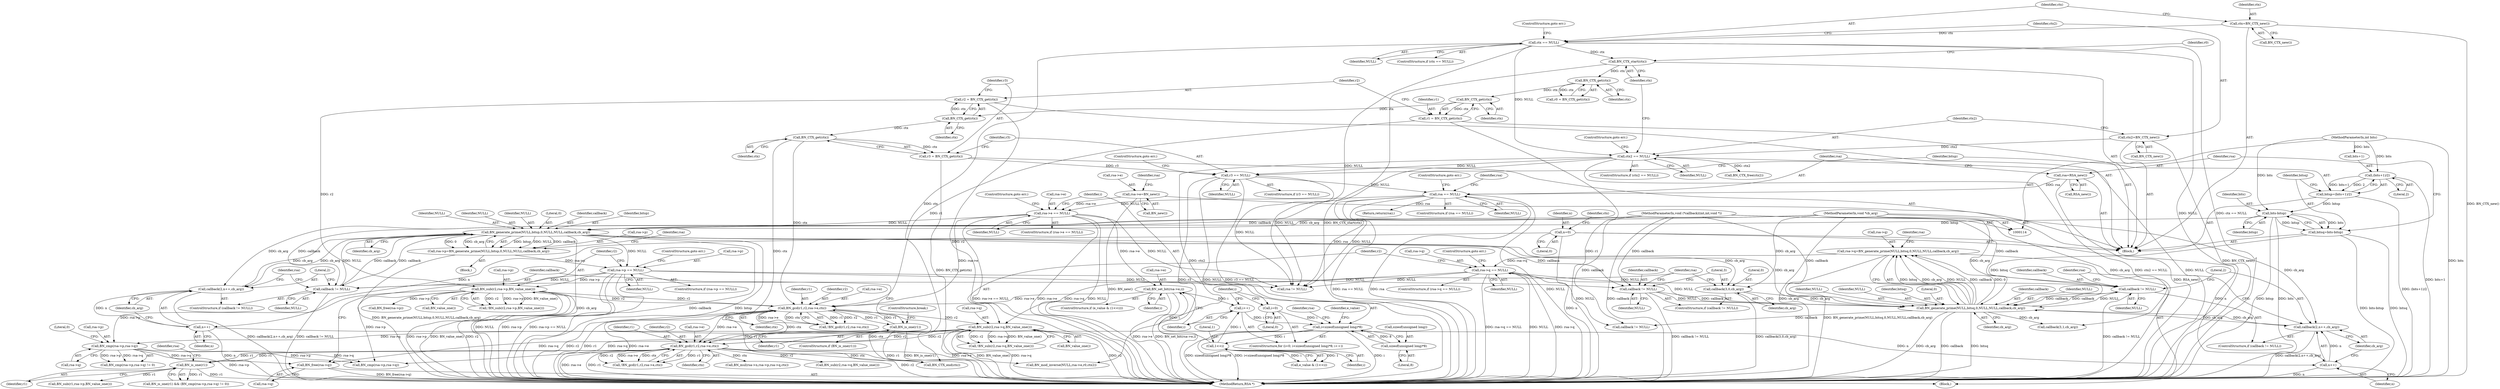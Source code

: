 digraph "1_openssl_db82b8f9bd432a59aea8e1014694e15fc457c2bb@API" {
"1000384" [label="(Call,BN_free(rsa->q))"];
"1000366" [label="(Call,BN_cmp(rsa->p,rsa->q))"];
"1000279" [label="(Call,BN_sub(r2,rsa->p,BN_value_one()))"];
"1000187" [label="(Call,r2 = BN_CTX_get(ctx))"];
"1000189" [label="(Call,BN_CTX_get(ctx))"];
"1000185" [label="(Call,BN_CTX_get(ctx))"];
"1000181" [label="(Call,BN_CTX_get(ctx))"];
"1000177" [label="(Call,BN_CTX_start(ctx))"];
"1000165" [label="(Call,ctx == NULL)"];
"1000161" [label="(Call,ctx=BN_CTX_new())"];
"1000288" [label="(Call,BN_gcd(r1,r2,rsa->e,ctx))"];
"1000297" [label="(Call,BN_is_one(r1))"];
"1000183" [label="(Call,r1 = BN_CTX_get(ctx))"];
"1000226" [label="(Call,rsa->e == NULL)"];
"1000220" [label="(Call,rsa->e=BN_new())"];
"1000216" [label="(Call,rsa == NULL)"];
"1000212" [label="(Call,rsa=RSA_new())"];
"1000196" [label="(Call,r3 == NULL)"];
"1000191" [label="(Call,r3 = BN_CTX_get(ctx))"];
"1000193" [label="(Call,BN_CTX_get(ctx))"];
"1000173" [label="(Call,ctx2 == NULL)"];
"1000169" [label="(Call,ctx2=BN_CTX_new())"];
"1000251" [label="(Call,BN_set_bit(rsa->e,i))"];
"1000248" [label="(Call,1<<i)"];
"1000236" [label="(Call,i<sizeof(unsigned long)*8)"];
"1000233" [label="(Call,i=0)"];
"1000242" [label="(Call,i++)"];
"1000238" [label="(Call,sizeof(unsigned long)*8)"];
"1000271" [label="(Call,rsa->p == NULL)"];
"1000258" [label="(Call,rsa->p=BN_generate_prime(NULL,bitsp,0,NULL,NULL,callback,cb_arg))"];
"1000262" [label="(Call,BN_generate_prime(NULL,bitsp,0,NULL,NULL,callback,cb_arg))"];
"1000301" [label="(Call,callback != NULL)"];
"1000117" [label="(MethodParameterIn,void (*callback)(int,int,void *))"];
"1000209" [label="(Call,bits-bitsp)"];
"1000115" [label="(MethodParameterIn,int bits)"];
"1000200" [label="(Call,bitsp=(bits+1)/2)"];
"1000202" [label="(Call,(bits+1)/2)"];
"1000304" [label="(Call,callback(2,n++,cb_arg))"];
"1000306" [label="(Call,n++)"];
"1000149" [label="(Call,n=0)"];
"1000118" [label="(MethodParameterIn,void *cb_arg)"];
"1000344" [label="(Call,BN_sub(r2,rsa->q,BN_value_one()))"];
"1000353" [label="(Call,BN_gcd(r1,r2,rsa->e,ctx))"];
"1000363" [label="(Call,BN_is_one(r1))"];
"1000336" [label="(Call,rsa->q == NULL)"];
"1000323" [label="(Call,rsa->q=BN_generate_prime(NULL,bitsq,0,NULL,NULL,callback,cb_arg))"];
"1000327" [label="(Call,BN_generate_prime(NULL,bitsq,0,NULL,NULL,callback,cb_arg))"];
"1000314" [label="(Call,callback != NULL)"];
"1000376" [label="(Call,callback != NULL)"];
"1000207" [label="(Call,bitsq=bits-bitsp)"];
"1000379" [label="(Call,callback(2,n++,cb_arg))"];
"1000381" [label="(Call,n++)"];
"1000317" [label="(Call,callback(3,0,cb_arg))"];
"1000334" [label="(Identifier,cb_arg)"];
"1000219" [label="(ControlStructure,goto err;)"];
"1000389" [label="(Call,callback != NULL)"];
"1000264" [label="(Identifier,bitsp)"];
"1000211" [label="(Identifier,bitsp)"];
"1000246" [label="(Call,e_value & (1<<i))"];
"1000336" [label="(Call,rsa->q == NULL)"];
"1000119" [label="(Block,)"];
"1000251" [label="(Call,BN_set_bit(rsa->e,i))"];
"1000243" [label="(Identifier,i)"];
"1000202" [label="(Call,(bits+1)/2)"];
"1000597" [label="(Return,return(rsa);)"];
"1000216" [label="(Call,rsa == NULL)"];
"1000325" [label="(Identifier,rsa)"];
"1000208" [label="(Identifier,bitsq)"];
"1000298" [label="(Identifier,r1)"];
"1000392" [label="(Call,callback(3,1,cb_arg))"];
"1000333" [label="(Identifier,callback)"];
"1000224" [label="(Call,BN_new())"];
"1000167" [label="(Identifier,NULL)"];
"1000578" [label="(Call,BN_CTX_end(ctx))"];
"1000201" [label="(Identifier,bitsp)"];
"1000263" [label="(Identifier,NULL)"];
"1000324" [label="(Call,rsa->q)"];
"1000210" [label="(Identifier,bits)"];
"1000296" [label="(ControlStructure,if (BN_is_one(r1)))"];
"1000155" [label="(Identifier,ctx)"];
"1000289" [label="(Identifier,r1)"];
"1000270" [label="(ControlStructure,if (rsa->p == NULL))"];
"1000346" [label="(Call,rsa->q)"];
"1000174" [label="(Identifier,ctx2)"];
"1000315" [label="(Identifier,callback)"];
"1000378" [label="(Identifier,NULL)"];
"1000302" [label="(Identifier,callback)"];
"1000284" [label="(Call,BN_value_one())"];
"1000582" [label="(Call,BN_CTX_free(ctx2))"];
"1000209" [label="(Call,bits-bitsp)"];
"1000332" [label="(Identifier,NULL)"];
"1000272" [label="(Call,rsa->p)"];
"1000177" [label="(Call,BN_CTX_start(ctx))"];
"1000231" [label="(ControlStructure,goto err;)"];
"1000225" [label="(ControlStructure,if (rsa->e == NULL))"];
"1000343" [label="(Call,!BN_sub(r2,rsa->q,BN_value_one()))"];
"1000331" [label="(Identifier,NULL)"];
"1000257" [label="(Block,)"];
"1000338" [label="(Identifier,rsa)"];
"1000250" [label="(Identifier,i)"];
"1000179" [label="(Call,r0 = BN_CTX_get(ctx))"];
"1000195" [label="(ControlStructure,if (r3 == NULL))"];
"1000290" [label="(Identifier,r2)"];
"1000151" [label="(Literal,0)"];
"1000306" [label="(Call,n++)"];
"1000193" [label="(Call,BN_CTX_get(ctx))"];
"1000322" [label="(Block,)"];
"1000291" [label="(Call,rsa->e)"];
"1000269" [label="(Identifier,cb_arg)"];
"1000118" [label="(MethodParameterIn,void *cb_arg)"];
"1000297" [label="(Call,BN_is_one(r1))"];
"1000149" [label="(Call,n=0)"];
"1000311" [label="(Identifier,rsa)"];
"1000317" [label="(Call,callback(3,0,cb_arg))"];
"1000169" [label="(Call,ctx2=BN_CTX_new())"];
"1000381" [label="(Call,n++)"];
"1000294" [label="(Identifier,ctx)"];
"1000235" [label="(Literal,0)"];
"1000368" [label="(Identifier,rsa)"];
"1000212" [label="(Call,rsa=RSA_new())"];
"1000172" [label="(ControlStructure,if (ctx2 == NULL))"];
"1000345" [label="(Identifier,r2)"];
"1000366" [label="(Call,BN_cmp(rsa->p,rsa->q))"];
"1000398" [label="(Call,BN_cmp(rsa->p,rsa->q))"];
"1000288" [label="(Call,BN_gcd(r1,r2,rsa->e,ctx))"];
"1000589" [label="(Call,rsa != NULL)"];
"1000480" [label="(Call,BN_mod_inverse(NULL,rsa->e,r0,ctx2))"];
"1000276" [label="(ControlStructure,goto err;)"];
"1000115" [label="(MethodParameterIn,int bits)"];
"1000173" [label="(Call,ctx2 == NULL)"];
"1000206" [label="(Literal,2)"];
"1000226" [label="(Call,rsa->e == NULL)"];
"1000280" [label="(Identifier,r2)"];
"1000186" [label="(Identifier,ctx)"];
"1000176" [label="(ControlStructure,goto err;)"];
"1000352" [label="(Call,!BN_gcd(r1,r2,rsa->e,ctx))"];
"1000301" [label="(Call,callback != NULL)"];
"1000287" [label="(Call,!BN_gcd(r1,r2,rsa->e,ctx))"];
"1000382" [label="(Identifier,n)"];
"1000370" [label="(Call,rsa->q)"];
"1000166" [label="(Identifier,ctx)"];
"1000248" [label="(Call,1<<i)"];
"1000354" [label="(Identifier,r1)"];
"1000299" [label="(ControlStructure,break;)"];
"1000376" [label="(Call,callback != NULL)"];
"1000184" [label="(Identifier,r1)"];
"1000275" [label="(Identifier,NULL)"];
"1000259" [label="(Call,rsa->p)"];
"1000318" [label="(Literal,3)"];
"1000197" [label="(Identifier,r3)"];
"1000305" [label="(Literal,2)"];
"1000194" [label="(Identifier,ctx)"];
"1000353" [label="(Call,BN_gcd(r1,r2,rsa->e,ctx))"];
"1000214" [label="(Call,RSA_new())"];
"1000367" [label="(Call,rsa->p)"];
"1000335" [label="(ControlStructure,if (rsa->q == NULL))"];
"1000385" [label="(Call,rsa->q)"];
"1000314" [label="(Call,callback != NULL)"];
"1000217" [label="(Identifier,rsa)"];
"1000255" [label="(Identifier,i)"];
"1000183" [label="(Call,r1 = BN_CTX_get(ctx))"];
"1000267" [label="(Identifier,NULL)"];
"1000232" [label="(ControlStructure,for (i=0; i<sizeof(unsigned long)*8; i++))"];
"1000271" [label="(Call,rsa->p == NULL)"];
"1000165" [label="(Call,ctx == NULL)"];
"1000323" [label="(Call,rsa->q=BN_generate_prime(NULL,bitsq,0,NULL,NULL,callback,cb_arg))"];
"1000599" [label="(MethodReturn,RSA *)"];
"1000300" [label="(ControlStructure,if (callback != NULL))"];
"1000320" [label="(Identifier,cb_arg)"];
"1000307" [label="(Identifier,n)"];
"1000162" [label="(Identifier,ctx)"];
"1000266" [label="(Identifier,NULL)"];
"1000328" [label="(Identifier,NULL)"];
"1000379" [label="(Call,callback(2,n++,cb_arg))"];
"1000363" [label="(Call,BN_is_one(r1))"];
"1000273" [label="(Identifier,rsa)"];
"1000281" [label="(Call,rsa->p)"];
"1000171" [label="(Call,BN_CTX_new())"];
"1000247" [label="(Identifier,e_value)"];
"1000189" [label="(Call,BN_CTX_get(ctx))"];
"1000380" [label="(Literal,2)"];
"1000303" [label="(Identifier,NULL)"];
"1000237" [label="(Identifier,i)"];
"1000313" [label="(ControlStructure,if (callback != NULL))"];
"1000260" [label="(Identifier,rsa)"];
"1000117" [label="(MethodParameterIn,void (*callback)(int,int,void *))"];
"1000215" [label="(ControlStructure,if (rsa == NULL))"];
"1000252" [label="(Call,rsa->e)"];
"1000242" [label="(Call,i++)"];
"1000384" [label="(Call,BN_free(rsa->q))"];
"1000168" [label="(ControlStructure,goto err;)"];
"1000308" [label="(Identifier,cb_arg)"];
"1000222" [label="(Identifier,rsa)"];
"1000150" [label="(Identifier,n)"];
"1000373" [label="(Literal,0)"];
"1000355" [label="(Identifier,r2)"];
"1000340" [label="(Identifier,NULL)"];
"1000187" [label="(Call,r2 = BN_CTX_get(ctx))"];
"1000227" [label="(Call,rsa->e)"];
"1000191" [label="(Call,r3 = BN_CTX_get(ctx))"];
"1000344" [label="(Call,BN_sub(r2,rsa->q,BN_value_one()))"];
"1000190" [label="(Identifier,ctx)"];
"1000327" [label="(Call,BN_generate_prime(NULL,bitsq,0,NULL,NULL,callback,cb_arg))"];
"1000319" [label="(Literal,0)"];
"1000164" [label="(ControlStructure,if (ctx == NULL))"];
"1000377" [label="(Identifier,callback)"];
"1000452" [label="(Call,BN_sub(r1,rsa->p,BN_value_one()))"];
"1000239" [label="(Call,sizeof(unsigned long))"];
"1000221" [label="(Call,rsa->e)"];
"1000316" [label="(Identifier,NULL)"];
"1000362" [label="(Call,BN_is_one(r1) && (BN_cmp(rsa->p,rsa->q) != 0))"];
"1000199" [label="(ControlStructure,goto err;)"];
"1000218" [label="(Identifier,NULL)"];
"1000341" [label="(ControlStructure,goto err;)"];
"1000386" [label="(Identifier,rsa)"];
"1000213" [label="(Identifier,rsa)"];
"1000170" [label="(Identifier,ctx2)"];
"1000175" [label="(Identifier,NULL)"];
"1000359" [label="(Identifier,ctx)"];
"1000161" [label="(Call,ctx=BN_CTX_new())"];
"1000200" [label="(Call,bitsp=(bits+1)/2)"];
"1000438" [label="(Call,BN_mul(rsa->n,rsa->p,rsa->q,ctx))"];
"1000207" [label="(Call,bitsq=bits-bitsp)"];
"1000163" [label="(Call,BN_CTX_new())"];
"1000265" [label="(Literal,0)"];
"1000245" [label="(ControlStructure,if (e_value & (1<<i)))"];
"1000268" [label="(Identifier,callback)"];
"1000349" [label="(Call,BN_value_one())"];
"1000203" [label="(Call,bits+1)"];
"1000356" [label="(Call,rsa->e)"];
"1000258" [label="(Call,rsa->p=BN_generate_prime(NULL,bitsp,0,NULL,NULL,callback,cb_arg))"];
"1000230" [label="(Identifier,NULL)"];
"1000262" [label="(Call,BN_generate_prime(NULL,bitsp,0,NULL,NULL,callback,cb_arg))"];
"1000364" [label="(Identifier,r1)"];
"1000180" [label="(Identifier,r0)"];
"1000461" [label="(Call,BN_sub(r2,rsa->q,BN_value_one()))"];
"1000241" [label="(Literal,8)"];
"1000220" [label="(Call,rsa->e=BN_new())"];
"1000185" [label="(Call,BN_CTX_get(ctx))"];
"1000236" [label="(Call,i<sizeof(unsigned long)*8)"];
"1000181" [label="(Call,BN_CTX_get(ctx))"];
"1000198" [label="(Identifier,NULL)"];
"1000233" [label="(Call,i=0)"];
"1000383" [label="(Identifier,cb_arg)"];
"1000228" [label="(Identifier,rsa)"];
"1000188" [label="(Identifier,r2)"];
"1000196" [label="(Call,r3 == NULL)"];
"1000192" [label="(Identifier,r3)"];
"1000304" [label="(Call,callback(2,n++,cb_arg))"];
"1000329" [label="(Identifier,bitsq)"];
"1000365" [label="(Call,BN_cmp(rsa->p,rsa->q) != 0)"];
"1000330" [label="(Literal,0)"];
"1000178" [label="(Identifier,ctx)"];
"1000375" [label="(ControlStructure,if (callback != NULL))"];
"1000278" [label="(Call,!BN_sub(r2,rsa->p,BN_value_one()))"];
"1000238" [label="(Call,sizeof(unsigned long)*8)"];
"1000182" [label="(Identifier,ctx)"];
"1000234" [label="(Identifier,i)"];
"1000279" [label="(Call,BN_sub(r2,rsa->p,BN_value_one()))"];
"1000337" [label="(Call,rsa->q)"];
"1000249" [label="(Literal,1)"];
"1000309" [label="(Call,BN_free(rsa->p))"];
"1000384" -> "1000322"  [label="AST: "];
"1000384" -> "1000385"  [label="CFG: "];
"1000385" -> "1000384"  [label="AST: "];
"1000325" -> "1000384"  [label="CFG: "];
"1000384" -> "1000599"  [label="DDG: BN_free(rsa->q)"];
"1000366" -> "1000384"  [label="DDG: rsa->q"];
"1000344" -> "1000384"  [label="DDG: rsa->q"];
"1000366" -> "1000365"  [label="AST: "];
"1000366" -> "1000370"  [label="CFG: "];
"1000367" -> "1000366"  [label="AST: "];
"1000370" -> "1000366"  [label="AST: "];
"1000373" -> "1000366"  [label="CFG: "];
"1000366" -> "1000599"  [label="DDG: rsa->p"];
"1000366" -> "1000365"  [label="DDG: rsa->p"];
"1000366" -> "1000365"  [label="DDG: rsa->q"];
"1000279" -> "1000366"  [label="DDG: rsa->p"];
"1000344" -> "1000366"  [label="DDG: rsa->q"];
"1000366" -> "1000398"  [label="DDG: rsa->p"];
"1000366" -> "1000398"  [label="DDG: rsa->q"];
"1000279" -> "1000278"  [label="AST: "];
"1000279" -> "1000284"  [label="CFG: "];
"1000280" -> "1000279"  [label="AST: "];
"1000281" -> "1000279"  [label="AST: "];
"1000284" -> "1000279"  [label="AST: "];
"1000278" -> "1000279"  [label="CFG: "];
"1000279" -> "1000599"  [label="DDG: BN_value_one()"];
"1000279" -> "1000599"  [label="DDG: r2"];
"1000279" -> "1000599"  [label="DDG: rsa->p"];
"1000279" -> "1000278"  [label="DDG: r2"];
"1000279" -> "1000278"  [label="DDG: rsa->p"];
"1000279" -> "1000278"  [label="DDG: BN_value_one()"];
"1000187" -> "1000279"  [label="DDG: r2"];
"1000288" -> "1000279"  [label="DDG: r2"];
"1000271" -> "1000279"  [label="DDG: rsa->p"];
"1000279" -> "1000288"  [label="DDG: r2"];
"1000279" -> "1000309"  [label="DDG: rsa->p"];
"1000279" -> "1000398"  [label="DDG: rsa->p"];
"1000187" -> "1000119"  [label="AST: "];
"1000187" -> "1000189"  [label="CFG: "];
"1000188" -> "1000187"  [label="AST: "];
"1000189" -> "1000187"  [label="AST: "];
"1000192" -> "1000187"  [label="CFG: "];
"1000187" -> "1000599"  [label="DDG: r2"];
"1000189" -> "1000187"  [label="DDG: ctx"];
"1000189" -> "1000190"  [label="CFG: "];
"1000190" -> "1000189"  [label="AST: "];
"1000185" -> "1000189"  [label="DDG: ctx"];
"1000189" -> "1000193"  [label="DDG: ctx"];
"1000185" -> "1000183"  [label="AST: "];
"1000185" -> "1000186"  [label="CFG: "];
"1000186" -> "1000185"  [label="AST: "];
"1000183" -> "1000185"  [label="CFG: "];
"1000185" -> "1000183"  [label="DDG: ctx"];
"1000181" -> "1000185"  [label="DDG: ctx"];
"1000181" -> "1000179"  [label="AST: "];
"1000181" -> "1000182"  [label="CFG: "];
"1000182" -> "1000181"  [label="AST: "];
"1000179" -> "1000181"  [label="CFG: "];
"1000181" -> "1000179"  [label="DDG: ctx"];
"1000177" -> "1000181"  [label="DDG: ctx"];
"1000177" -> "1000119"  [label="AST: "];
"1000177" -> "1000178"  [label="CFG: "];
"1000178" -> "1000177"  [label="AST: "];
"1000180" -> "1000177"  [label="CFG: "];
"1000177" -> "1000599"  [label="DDG: BN_CTX_start(ctx)"];
"1000165" -> "1000177"  [label="DDG: ctx"];
"1000165" -> "1000164"  [label="AST: "];
"1000165" -> "1000167"  [label="CFG: "];
"1000166" -> "1000165"  [label="AST: "];
"1000167" -> "1000165"  [label="AST: "];
"1000168" -> "1000165"  [label="CFG: "];
"1000170" -> "1000165"  [label="CFG: "];
"1000165" -> "1000599"  [label="DDG: NULL"];
"1000165" -> "1000599"  [label="DDG: ctx == NULL"];
"1000161" -> "1000165"  [label="DDG: ctx"];
"1000165" -> "1000173"  [label="DDG: NULL"];
"1000165" -> "1000578"  [label="DDG: ctx"];
"1000165" -> "1000589"  [label="DDG: NULL"];
"1000161" -> "1000119"  [label="AST: "];
"1000161" -> "1000163"  [label="CFG: "];
"1000162" -> "1000161"  [label="AST: "];
"1000163" -> "1000161"  [label="AST: "];
"1000166" -> "1000161"  [label="CFG: "];
"1000161" -> "1000599"  [label="DDG: BN_CTX_new()"];
"1000288" -> "1000287"  [label="AST: "];
"1000288" -> "1000294"  [label="CFG: "];
"1000289" -> "1000288"  [label="AST: "];
"1000290" -> "1000288"  [label="AST: "];
"1000291" -> "1000288"  [label="AST: "];
"1000294" -> "1000288"  [label="AST: "];
"1000287" -> "1000288"  [label="CFG: "];
"1000288" -> "1000599"  [label="DDG: rsa->e"];
"1000288" -> "1000599"  [label="DDG: r2"];
"1000288" -> "1000599"  [label="DDG: r1"];
"1000288" -> "1000287"  [label="DDG: r1"];
"1000288" -> "1000287"  [label="DDG: r2"];
"1000288" -> "1000287"  [label="DDG: rsa->e"];
"1000288" -> "1000287"  [label="DDG: ctx"];
"1000297" -> "1000288"  [label="DDG: r1"];
"1000183" -> "1000288"  [label="DDG: r1"];
"1000226" -> "1000288"  [label="DDG: rsa->e"];
"1000251" -> "1000288"  [label="DDG: rsa->e"];
"1000193" -> "1000288"  [label="DDG: ctx"];
"1000288" -> "1000297"  [label="DDG: r1"];
"1000288" -> "1000344"  [label="DDG: r2"];
"1000288" -> "1000353"  [label="DDG: rsa->e"];
"1000288" -> "1000353"  [label="DDG: ctx"];
"1000288" -> "1000578"  [label="DDG: ctx"];
"1000297" -> "1000296"  [label="AST: "];
"1000297" -> "1000298"  [label="CFG: "];
"1000298" -> "1000297"  [label="AST: "];
"1000299" -> "1000297"  [label="CFG: "];
"1000302" -> "1000297"  [label="CFG: "];
"1000297" -> "1000599"  [label="DDG: r1"];
"1000297" -> "1000599"  [label="DDG: BN_is_one(r1)"];
"1000297" -> "1000353"  [label="DDG: r1"];
"1000183" -> "1000119"  [label="AST: "];
"1000184" -> "1000183"  [label="AST: "];
"1000188" -> "1000183"  [label="CFG: "];
"1000183" -> "1000599"  [label="DDG: r1"];
"1000226" -> "1000225"  [label="AST: "];
"1000226" -> "1000230"  [label="CFG: "];
"1000227" -> "1000226"  [label="AST: "];
"1000230" -> "1000226"  [label="AST: "];
"1000231" -> "1000226"  [label="CFG: "];
"1000234" -> "1000226"  [label="CFG: "];
"1000226" -> "1000599"  [label="DDG: rsa->e == NULL"];
"1000226" -> "1000599"  [label="DDG: rsa->e"];
"1000226" -> "1000599"  [label="DDG: NULL"];
"1000220" -> "1000226"  [label="DDG: rsa->e"];
"1000216" -> "1000226"  [label="DDG: NULL"];
"1000226" -> "1000251"  [label="DDG: rsa->e"];
"1000226" -> "1000262"  [label="DDG: NULL"];
"1000226" -> "1000589"  [label="DDG: NULL"];
"1000220" -> "1000119"  [label="AST: "];
"1000220" -> "1000224"  [label="CFG: "];
"1000221" -> "1000220"  [label="AST: "];
"1000224" -> "1000220"  [label="AST: "];
"1000228" -> "1000220"  [label="CFG: "];
"1000220" -> "1000599"  [label="DDG: BN_new()"];
"1000216" -> "1000215"  [label="AST: "];
"1000216" -> "1000218"  [label="CFG: "];
"1000217" -> "1000216"  [label="AST: "];
"1000218" -> "1000216"  [label="AST: "];
"1000219" -> "1000216"  [label="CFG: "];
"1000222" -> "1000216"  [label="CFG: "];
"1000216" -> "1000599"  [label="DDG: rsa == NULL"];
"1000216" -> "1000599"  [label="DDG: rsa"];
"1000216" -> "1000599"  [label="DDG: NULL"];
"1000212" -> "1000216"  [label="DDG: rsa"];
"1000196" -> "1000216"  [label="DDG: NULL"];
"1000216" -> "1000589"  [label="DDG: rsa"];
"1000216" -> "1000589"  [label="DDG: NULL"];
"1000216" -> "1000597"  [label="DDG: rsa"];
"1000212" -> "1000119"  [label="AST: "];
"1000212" -> "1000214"  [label="CFG: "];
"1000213" -> "1000212"  [label="AST: "];
"1000214" -> "1000212"  [label="AST: "];
"1000217" -> "1000212"  [label="CFG: "];
"1000212" -> "1000599"  [label="DDG: RSA_new()"];
"1000196" -> "1000195"  [label="AST: "];
"1000196" -> "1000198"  [label="CFG: "];
"1000197" -> "1000196"  [label="AST: "];
"1000198" -> "1000196"  [label="AST: "];
"1000199" -> "1000196"  [label="CFG: "];
"1000201" -> "1000196"  [label="CFG: "];
"1000196" -> "1000599"  [label="DDG: r3"];
"1000196" -> "1000599"  [label="DDG: r3 == NULL"];
"1000196" -> "1000599"  [label="DDG: NULL"];
"1000191" -> "1000196"  [label="DDG: r3"];
"1000173" -> "1000196"  [label="DDG: NULL"];
"1000196" -> "1000589"  [label="DDG: NULL"];
"1000191" -> "1000119"  [label="AST: "];
"1000191" -> "1000193"  [label="CFG: "];
"1000192" -> "1000191"  [label="AST: "];
"1000193" -> "1000191"  [label="AST: "];
"1000197" -> "1000191"  [label="CFG: "];
"1000191" -> "1000599"  [label="DDG: BN_CTX_get(ctx)"];
"1000193" -> "1000191"  [label="DDG: ctx"];
"1000193" -> "1000194"  [label="CFG: "];
"1000194" -> "1000193"  [label="AST: "];
"1000193" -> "1000578"  [label="DDG: ctx"];
"1000173" -> "1000172"  [label="AST: "];
"1000173" -> "1000175"  [label="CFG: "];
"1000174" -> "1000173"  [label="AST: "];
"1000175" -> "1000173"  [label="AST: "];
"1000176" -> "1000173"  [label="CFG: "];
"1000178" -> "1000173"  [label="CFG: "];
"1000173" -> "1000599"  [label="DDG: ctx2 == NULL"];
"1000173" -> "1000599"  [label="DDG: NULL"];
"1000169" -> "1000173"  [label="DDG: ctx2"];
"1000173" -> "1000480"  [label="DDG: ctx2"];
"1000173" -> "1000582"  [label="DDG: ctx2"];
"1000173" -> "1000589"  [label="DDG: NULL"];
"1000169" -> "1000119"  [label="AST: "];
"1000169" -> "1000171"  [label="CFG: "];
"1000170" -> "1000169"  [label="AST: "];
"1000171" -> "1000169"  [label="AST: "];
"1000174" -> "1000169"  [label="CFG: "];
"1000169" -> "1000599"  [label="DDG: BN_CTX_new()"];
"1000251" -> "1000245"  [label="AST: "];
"1000251" -> "1000255"  [label="CFG: "];
"1000252" -> "1000251"  [label="AST: "];
"1000255" -> "1000251"  [label="AST: "];
"1000243" -> "1000251"  [label="CFG: "];
"1000251" -> "1000599"  [label="DDG: BN_set_bit(rsa->e,i)"];
"1000251" -> "1000599"  [label="DDG: rsa->e"];
"1000251" -> "1000242"  [label="DDG: i"];
"1000248" -> "1000251"  [label="DDG: i"];
"1000248" -> "1000246"  [label="AST: "];
"1000248" -> "1000250"  [label="CFG: "];
"1000249" -> "1000248"  [label="AST: "];
"1000250" -> "1000248"  [label="AST: "];
"1000246" -> "1000248"  [label="CFG: "];
"1000248" -> "1000242"  [label="DDG: i"];
"1000248" -> "1000246"  [label="DDG: 1"];
"1000248" -> "1000246"  [label="DDG: i"];
"1000236" -> "1000248"  [label="DDG: i"];
"1000236" -> "1000232"  [label="AST: "];
"1000236" -> "1000238"  [label="CFG: "];
"1000237" -> "1000236"  [label="AST: "];
"1000238" -> "1000236"  [label="AST: "];
"1000247" -> "1000236"  [label="CFG: "];
"1000260" -> "1000236"  [label="CFG: "];
"1000236" -> "1000599"  [label="DDG: i"];
"1000236" -> "1000599"  [label="DDG: i<sizeof(unsigned long)*8"];
"1000236" -> "1000599"  [label="DDG: sizeof(unsigned long)*8"];
"1000233" -> "1000236"  [label="DDG: i"];
"1000242" -> "1000236"  [label="DDG: i"];
"1000238" -> "1000236"  [label="DDG: 8"];
"1000233" -> "1000232"  [label="AST: "];
"1000233" -> "1000235"  [label="CFG: "];
"1000234" -> "1000233"  [label="AST: "];
"1000235" -> "1000233"  [label="AST: "];
"1000237" -> "1000233"  [label="CFG: "];
"1000242" -> "1000232"  [label="AST: "];
"1000242" -> "1000243"  [label="CFG: "];
"1000243" -> "1000242"  [label="AST: "];
"1000237" -> "1000242"  [label="CFG: "];
"1000238" -> "1000241"  [label="CFG: "];
"1000239" -> "1000238"  [label="AST: "];
"1000241" -> "1000238"  [label="AST: "];
"1000271" -> "1000270"  [label="AST: "];
"1000271" -> "1000275"  [label="CFG: "];
"1000272" -> "1000271"  [label="AST: "];
"1000275" -> "1000271"  [label="AST: "];
"1000276" -> "1000271"  [label="CFG: "];
"1000280" -> "1000271"  [label="CFG: "];
"1000271" -> "1000599"  [label="DDG: NULL"];
"1000271" -> "1000599"  [label="DDG: rsa->p"];
"1000271" -> "1000599"  [label="DDG: rsa->p == NULL"];
"1000258" -> "1000271"  [label="DDG: rsa->p"];
"1000262" -> "1000271"  [label="DDG: NULL"];
"1000271" -> "1000301"  [label="DDG: NULL"];
"1000271" -> "1000314"  [label="DDG: NULL"];
"1000271" -> "1000589"  [label="DDG: NULL"];
"1000258" -> "1000257"  [label="AST: "];
"1000258" -> "1000262"  [label="CFG: "];
"1000259" -> "1000258"  [label="AST: "];
"1000262" -> "1000258"  [label="AST: "];
"1000273" -> "1000258"  [label="CFG: "];
"1000258" -> "1000599"  [label="DDG: BN_generate_prime(NULL,bitsp,0,NULL,NULL,callback,cb_arg)"];
"1000262" -> "1000258"  [label="DDG: bitsp"];
"1000262" -> "1000258"  [label="DDG: NULL"];
"1000262" -> "1000258"  [label="DDG: callback"];
"1000262" -> "1000258"  [label="DDG: 0"];
"1000262" -> "1000258"  [label="DDG: cb_arg"];
"1000262" -> "1000269"  [label="CFG: "];
"1000263" -> "1000262"  [label="AST: "];
"1000264" -> "1000262"  [label="AST: "];
"1000265" -> "1000262"  [label="AST: "];
"1000266" -> "1000262"  [label="AST: "];
"1000267" -> "1000262"  [label="AST: "];
"1000268" -> "1000262"  [label="AST: "];
"1000269" -> "1000262"  [label="AST: "];
"1000262" -> "1000599"  [label="DDG: cb_arg"];
"1000262" -> "1000599"  [label="DDG: callback"];
"1000262" -> "1000599"  [label="DDG: bitsp"];
"1000301" -> "1000262"  [label="DDG: NULL"];
"1000301" -> "1000262"  [label="DDG: callback"];
"1000209" -> "1000262"  [label="DDG: bitsp"];
"1000117" -> "1000262"  [label="DDG: callback"];
"1000304" -> "1000262"  [label="DDG: cb_arg"];
"1000118" -> "1000262"  [label="DDG: cb_arg"];
"1000262" -> "1000301"  [label="DDG: callback"];
"1000262" -> "1000304"  [label="DDG: cb_arg"];
"1000262" -> "1000314"  [label="DDG: callback"];
"1000262" -> "1000317"  [label="DDG: cb_arg"];
"1000262" -> "1000327"  [label="DDG: cb_arg"];
"1000301" -> "1000300"  [label="AST: "];
"1000301" -> "1000303"  [label="CFG: "];
"1000302" -> "1000301"  [label="AST: "];
"1000303" -> "1000301"  [label="AST: "];
"1000305" -> "1000301"  [label="CFG: "];
"1000311" -> "1000301"  [label="CFG: "];
"1000301" -> "1000599"  [label="DDG: callback != NULL"];
"1000117" -> "1000301"  [label="DDG: callback"];
"1000117" -> "1000114"  [label="AST: "];
"1000117" -> "1000599"  [label="DDG: callback"];
"1000117" -> "1000314"  [label="DDG: callback"];
"1000117" -> "1000327"  [label="DDG: callback"];
"1000117" -> "1000376"  [label="DDG: callback"];
"1000117" -> "1000389"  [label="DDG: callback"];
"1000209" -> "1000207"  [label="AST: "];
"1000209" -> "1000211"  [label="CFG: "];
"1000210" -> "1000209"  [label="AST: "];
"1000211" -> "1000209"  [label="AST: "];
"1000207" -> "1000209"  [label="CFG: "];
"1000209" -> "1000599"  [label="DDG: bits"];
"1000209" -> "1000599"  [label="DDG: bitsp"];
"1000209" -> "1000207"  [label="DDG: bits"];
"1000209" -> "1000207"  [label="DDG: bitsp"];
"1000115" -> "1000209"  [label="DDG: bits"];
"1000200" -> "1000209"  [label="DDG: bitsp"];
"1000115" -> "1000114"  [label="AST: "];
"1000115" -> "1000599"  [label="DDG: bits"];
"1000115" -> "1000202"  [label="DDG: bits"];
"1000115" -> "1000203"  [label="DDG: bits"];
"1000200" -> "1000119"  [label="AST: "];
"1000200" -> "1000202"  [label="CFG: "];
"1000201" -> "1000200"  [label="AST: "];
"1000202" -> "1000200"  [label="AST: "];
"1000208" -> "1000200"  [label="CFG: "];
"1000200" -> "1000599"  [label="DDG: (bits+1)/2"];
"1000202" -> "1000200"  [label="DDG: bits+1"];
"1000202" -> "1000200"  [label="DDG: 2"];
"1000202" -> "1000206"  [label="CFG: "];
"1000203" -> "1000202"  [label="AST: "];
"1000206" -> "1000202"  [label="AST: "];
"1000202" -> "1000599"  [label="DDG: bits+1"];
"1000304" -> "1000300"  [label="AST: "];
"1000304" -> "1000308"  [label="CFG: "];
"1000305" -> "1000304"  [label="AST: "];
"1000306" -> "1000304"  [label="AST: "];
"1000308" -> "1000304"  [label="AST: "];
"1000311" -> "1000304"  [label="CFG: "];
"1000304" -> "1000599"  [label="DDG: callback(2,n++,cb_arg)"];
"1000306" -> "1000304"  [label="DDG: n"];
"1000118" -> "1000304"  [label="DDG: cb_arg"];
"1000306" -> "1000307"  [label="CFG: "];
"1000307" -> "1000306"  [label="AST: "];
"1000308" -> "1000306"  [label="CFG: "];
"1000306" -> "1000599"  [label="DDG: n"];
"1000149" -> "1000306"  [label="DDG: n"];
"1000306" -> "1000381"  [label="DDG: n"];
"1000149" -> "1000119"  [label="AST: "];
"1000149" -> "1000151"  [label="CFG: "];
"1000150" -> "1000149"  [label="AST: "];
"1000151" -> "1000149"  [label="AST: "];
"1000155" -> "1000149"  [label="CFG: "];
"1000149" -> "1000599"  [label="DDG: n"];
"1000149" -> "1000381"  [label="DDG: n"];
"1000118" -> "1000114"  [label="AST: "];
"1000118" -> "1000599"  [label="DDG: cb_arg"];
"1000118" -> "1000317"  [label="DDG: cb_arg"];
"1000118" -> "1000327"  [label="DDG: cb_arg"];
"1000118" -> "1000379"  [label="DDG: cb_arg"];
"1000118" -> "1000392"  [label="DDG: cb_arg"];
"1000344" -> "1000343"  [label="AST: "];
"1000344" -> "1000349"  [label="CFG: "];
"1000345" -> "1000344"  [label="AST: "];
"1000346" -> "1000344"  [label="AST: "];
"1000349" -> "1000344"  [label="AST: "];
"1000343" -> "1000344"  [label="CFG: "];
"1000344" -> "1000599"  [label="DDG: BN_value_one()"];
"1000344" -> "1000599"  [label="DDG: rsa->q"];
"1000344" -> "1000599"  [label="DDG: r2"];
"1000344" -> "1000343"  [label="DDG: r2"];
"1000344" -> "1000343"  [label="DDG: rsa->q"];
"1000344" -> "1000343"  [label="DDG: BN_value_one()"];
"1000353" -> "1000344"  [label="DDG: r2"];
"1000336" -> "1000344"  [label="DDG: rsa->q"];
"1000344" -> "1000353"  [label="DDG: r2"];
"1000344" -> "1000398"  [label="DDG: rsa->q"];
"1000353" -> "1000352"  [label="AST: "];
"1000353" -> "1000359"  [label="CFG: "];
"1000354" -> "1000353"  [label="AST: "];
"1000355" -> "1000353"  [label="AST: "];
"1000356" -> "1000353"  [label="AST: "];
"1000359" -> "1000353"  [label="AST: "];
"1000352" -> "1000353"  [label="CFG: "];
"1000353" -> "1000599"  [label="DDG: rsa->e"];
"1000353" -> "1000599"  [label="DDG: r1"];
"1000353" -> "1000599"  [label="DDG: r2"];
"1000353" -> "1000352"  [label="DDG: r1"];
"1000353" -> "1000352"  [label="DDG: r2"];
"1000353" -> "1000352"  [label="DDG: rsa->e"];
"1000353" -> "1000352"  [label="DDG: ctx"];
"1000363" -> "1000353"  [label="DDG: r1"];
"1000353" -> "1000363"  [label="DDG: r1"];
"1000353" -> "1000438"  [label="DDG: ctx"];
"1000353" -> "1000461"  [label="DDG: r2"];
"1000353" -> "1000480"  [label="DDG: rsa->e"];
"1000353" -> "1000578"  [label="DDG: ctx"];
"1000363" -> "1000362"  [label="AST: "];
"1000363" -> "1000364"  [label="CFG: "];
"1000364" -> "1000363"  [label="AST: "];
"1000368" -> "1000363"  [label="CFG: "];
"1000362" -> "1000363"  [label="CFG: "];
"1000363" -> "1000599"  [label="DDG: r1"];
"1000363" -> "1000362"  [label="DDG: r1"];
"1000363" -> "1000452"  [label="DDG: r1"];
"1000336" -> "1000335"  [label="AST: "];
"1000336" -> "1000340"  [label="CFG: "];
"1000337" -> "1000336"  [label="AST: "];
"1000340" -> "1000336"  [label="AST: "];
"1000341" -> "1000336"  [label="CFG: "];
"1000345" -> "1000336"  [label="CFG: "];
"1000336" -> "1000599"  [label="DDG: rsa->q == NULL"];
"1000336" -> "1000599"  [label="DDG: NULL"];
"1000336" -> "1000599"  [label="DDG: rsa->q"];
"1000323" -> "1000336"  [label="DDG: rsa->q"];
"1000327" -> "1000336"  [label="DDG: NULL"];
"1000336" -> "1000376"  [label="DDG: NULL"];
"1000336" -> "1000389"  [label="DDG: NULL"];
"1000336" -> "1000589"  [label="DDG: NULL"];
"1000323" -> "1000322"  [label="AST: "];
"1000323" -> "1000327"  [label="CFG: "];
"1000324" -> "1000323"  [label="AST: "];
"1000327" -> "1000323"  [label="AST: "];
"1000338" -> "1000323"  [label="CFG: "];
"1000323" -> "1000599"  [label="DDG: BN_generate_prime(NULL,bitsq,0,NULL,NULL,callback,cb_arg)"];
"1000327" -> "1000323"  [label="DDG: bitsq"];
"1000327" -> "1000323"  [label="DDG: cb_arg"];
"1000327" -> "1000323"  [label="DDG: NULL"];
"1000327" -> "1000323"  [label="DDG: callback"];
"1000327" -> "1000323"  [label="DDG: 0"];
"1000327" -> "1000334"  [label="CFG: "];
"1000328" -> "1000327"  [label="AST: "];
"1000329" -> "1000327"  [label="AST: "];
"1000330" -> "1000327"  [label="AST: "];
"1000331" -> "1000327"  [label="AST: "];
"1000332" -> "1000327"  [label="AST: "];
"1000333" -> "1000327"  [label="AST: "];
"1000334" -> "1000327"  [label="AST: "];
"1000327" -> "1000599"  [label="DDG: cb_arg"];
"1000327" -> "1000599"  [label="DDG: callback"];
"1000327" -> "1000599"  [label="DDG: bitsq"];
"1000314" -> "1000327"  [label="DDG: NULL"];
"1000314" -> "1000327"  [label="DDG: callback"];
"1000376" -> "1000327"  [label="DDG: NULL"];
"1000376" -> "1000327"  [label="DDG: callback"];
"1000207" -> "1000327"  [label="DDG: bitsq"];
"1000379" -> "1000327"  [label="DDG: cb_arg"];
"1000317" -> "1000327"  [label="DDG: cb_arg"];
"1000327" -> "1000376"  [label="DDG: callback"];
"1000327" -> "1000379"  [label="DDG: cb_arg"];
"1000327" -> "1000389"  [label="DDG: callback"];
"1000327" -> "1000392"  [label="DDG: cb_arg"];
"1000314" -> "1000313"  [label="AST: "];
"1000314" -> "1000316"  [label="CFG: "];
"1000315" -> "1000314"  [label="AST: "];
"1000316" -> "1000314"  [label="AST: "];
"1000318" -> "1000314"  [label="CFG: "];
"1000325" -> "1000314"  [label="CFG: "];
"1000314" -> "1000599"  [label="DDG: callback != NULL"];
"1000376" -> "1000375"  [label="AST: "];
"1000376" -> "1000378"  [label="CFG: "];
"1000377" -> "1000376"  [label="AST: "];
"1000378" -> "1000376"  [label="AST: "];
"1000380" -> "1000376"  [label="CFG: "];
"1000386" -> "1000376"  [label="CFG: "];
"1000376" -> "1000599"  [label="DDG: callback != NULL"];
"1000207" -> "1000119"  [label="AST: "];
"1000208" -> "1000207"  [label="AST: "];
"1000213" -> "1000207"  [label="CFG: "];
"1000207" -> "1000599"  [label="DDG: bits-bitsp"];
"1000207" -> "1000599"  [label="DDG: bitsq"];
"1000379" -> "1000375"  [label="AST: "];
"1000379" -> "1000383"  [label="CFG: "];
"1000380" -> "1000379"  [label="AST: "];
"1000381" -> "1000379"  [label="AST: "];
"1000383" -> "1000379"  [label="AST: "];
"1000386" -> "1000379"  [label="CFG: "];
"1000379" -> "1000599"  [label="DDG: callback(2,n++,cb_arg)"];
"1000381" -> "1000379"  [label="DDG: n"];
"1000381" -> "1000382"  [label="CFG: "];
"1000382" -> "1000381"  [label="AST: "];
"1000383" -> "1000381"  [label="CFG: "];
"1000381" -> "1000599"  [label="DDG: n"];
"1000317" -> "1000313"  [label="AST: "];
"1000317" -> "1000320"  [label="CFG: "];
"1000318" -> "1000317"  [label="AST: "];
"1000319" -> "1000317"  [label="AST: "];
"1000320" -> "1000317"  [label="AST: "];
"1000325" -> "1000317"  [label="CFG: "];
"1000317" -> "1000599"  [label="DDG: callback(3,0,cb_arg)"];
}
